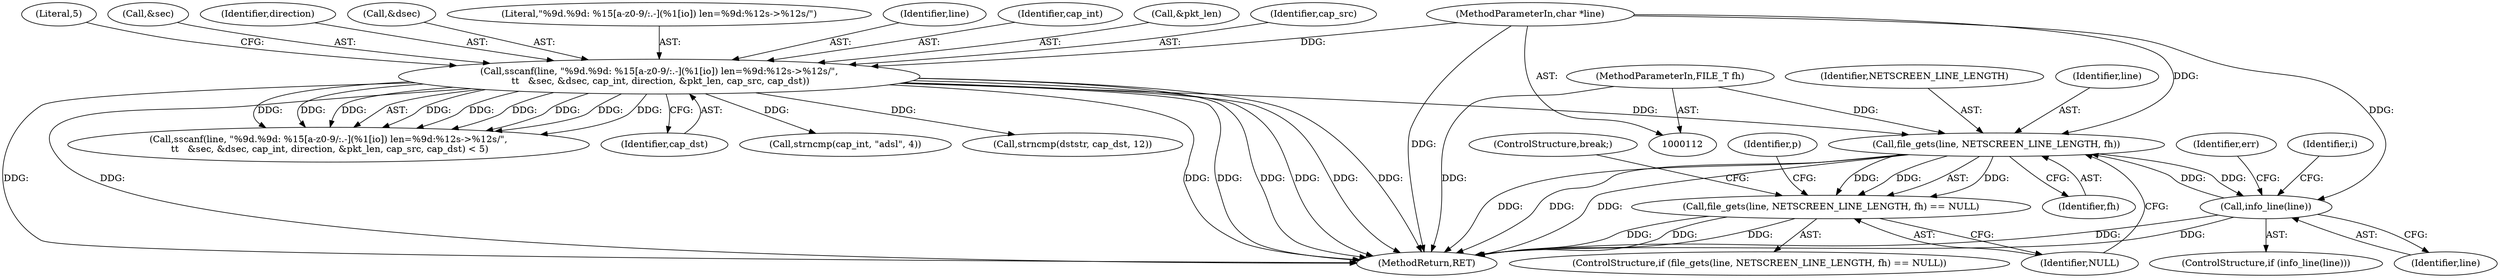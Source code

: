 digraph "0_wireshark_11edc83b98a61e890d7bb01855389d40e984ea82@API" {
"1000247" [label="(Call,file_gets(line, NETSCREEN_LINE_LENGTH, fh))"];
"1000289" [label="(Call,info_line(line))"];
"1000247" [label="(Call,file_gets(line, NETSCREEN_LINE_LENGTH, fh))"];
"1000153" [label="(Call,sscanf(line, \"%9d.%9d: %15[a-z0-9/:.-](%1[io]) len=%9d:%12s->%12s/\",\n \t\t   &sec, &dsec, cap_int, direction, &pkt_len, cap_src, cap_dst))"];
"1000116" [label="(MethodParameterIn,char *line)"];
"1000113" [label="(MethodParameterIn,FILE_T fh)"];
"1000246" [label="(Call,file_gets(line, NETSCREEN_LINE_LENGTH, fh) == NULL)"];
"1000249" [label="(Identifier,NETSCREEN_LINE_LENGTH)"];
"1000116" [label="(MethodParameterIn,char *line)"];
"1000247" [label="(Call,file_gets(line, NETSCREEN_LINE_LENGTH, fh))"];
"1000303" [label="(Identifier,err)"];
"1000288" [label="(ControlStructure,if (info_line(line)))"];
"1000251" [label="(Identifier,NULL)"];
"1000295" [label="(Identifier,i)"];
"1000166" [label="(Literal,5)"];
"1000380" [label="(Call,strncmp(dststr, cap_dst, 12))"];
"1000253" [label="(ControlStructure,break;)"];
"1000256" [label="(Identifier,p)"];
"1000113" [label="(MethodParameterIn,FILE_T fh)"];
"1000422" [label="(MethodReturn,RET)"];
"1000156" [label="(Call,&sec)"];
"1000152" [label="(Call,sscanf(line, \"%9d.%9d: %15[a-z0-9/:.-](%1[io]) len=%9d:%12s->%12s/\",\n \t\t   &sec, &dsec, cap_int, direction, &pkt_len, cap_src, cap_dst) < 5)"];
"1000246" [label="(Call,file_gets(line, NETSCREEN_LINE_LENGTH, fh) == NULL)"];
"1000165" [label="(Identifier,cap_dst)"];
"1000350" [label="(Call,strncmp(cap_int, \"adsl\", 4))"];
"1000161" [label="(Identifier,direction)"];
"1000158" [label="(Call,&dsec)"];
"1000289" [label="(Call,info_line(line))"];
"1000245" [label="(ControlStructure,if (file_gets(line, NETSCREEN_LINE_LENGTH, fh) == NULL))"];
"1000250" [label="(Identifier,fh)"];
"1000155" [label="(Literal,\"%9d.%9d: %15[a-z0-9/:.-](%1[io]) len=%9d:%12s->%12s/\")"];
"1000154" [label="(Identifier,line)"];
"1000248" [label="(Identifier,line)"];
"1000160" [label="(Identifier,cap_int)"];
"1000162" [label="(Call,&pkt_len)"];
"1000164" [label="(Identifier,cap_src)"];
"1000153" [label="(Call,sscanf(line, \"%9d.%9d: %15[a-z0-9/:.-](%1[io]) len=%9d:%12s->%12s/\",\n \t\t   &sec, &dsec, cap_int, direction, &pkt_len, cap_src, cap_dst))"];
"1000290" [label="(Identifier,line)"];
"1000247" -> "1000246"  [label="AST: "];
"1000247" -> "1000250"  [label="CFG: "];
"1000248" -> "1000247"  [label="AST: "];
"1000249" -> "1000247"  [label="AST: "];
"1000250" -> "1000247"  [label="AST: "];
"1000251" -> "1000247"  [label="CFG: "];
"1000247" -> "1000422"  [label="DDG: "];
"1000247" -> "1000422"  [label="DDG: "];
"1000247" -> "1000422"  [label="DDG: "];
"1000247" -> "1000246"  [label="DDG: "];
"1000247" -> "1000246"  [label="DDG: "];
"1000247" -> "1000246"  [label="DDG: "];
"1000289" -> "1000247"  [label="DDG: "];
"1000153" -> "1000247"  [label="DDG: "];
"1000116" -> "1000247"  [label="DDG: "];
"1000113" -> "1000247"  [label="DDG: "];
"1000247" -> "1000289"  [label="DDG: "];
"1000289" -> "1000288"  [label="AST: "];
"1000289" -> "1000290"  [label="CFG: "];
"1000290" -> "1000289"  [label="AST: "];
"1000295" -> "1000289"  [label="CFG: "];
"1000303" -> "1000289"  [label="CFG: "];
"1000289" -> "1000422"  [label="DDG: "];
"1000289" -> "1000422"  [label="DDG: "];
"1000116" -> "1000289"  [label="DDG: "];
"1000153" -> "1000152"  [label="AST: "];
"1000153" -> "1000165"  [label="CFG: "];
"1000154" -> "1000153"  [label="AST: "];
"1000155" -> "1000153"  [label="AST: "];
"1000156" -> "1000153"  [label="AST: "];
"1000158" -> "1000153"  [label="AST: "];
"1000160" -> "1000153"  [label="AST: "];
"1000161" -> "1000153"  [label="AST: "];
"1000162" -> "1000153"  [label="AST: "];
"1000164" -> "1000153"  [label="AST: "];
"1000165" -> "1000153"  [label="AST: "];
"1000166" -> "1000153"  [label="CFG: "];
"1000153" -> "1000422"  [label="DDG: "];
"1000153" -> "1000422"  [label="DDG: "];
"1000153" -> "1000422"  [label="DDG: "];
"1000153" -> "1000422"  [label="DDG: "];
"1000153" -> "1000422"  [label="DDG: "];
"1000153" -> "1000422"  [label="DDG: "];
"1000153" -> "1000422"  [label="DDG: "];
"1000153" -> "1000422"  [label="DDG: "];
"1000153" -> "1000152"  [label="DDG: "];
"1000153" -> "1000152"  [label="DDG: "];
"1000153" -> "1000152"  [label="DDG: "];
"1000153" -> "1000152"  [label="DDG: "];
"1000153" -> "1000152"  [label="DDG: "];
"1000153" -> "1000152"  [label="DDG: "];
"1000153" -> "1000152"  [label="DDG: "];
"1000153" -> "1000152"  [label="DDG: "];
"1000153" -> "1000152"  [label="DDG: "];
"1000116" -> "1000153"  [label="DDG: "];
"1000153" -> "1000350"  [label="DDG: "];
"1000153" -> "1000380"  [label="DDG: "];
"1000116" -> "1000112"  [label="AST: "];
"1000116" -> "1000422"  [label="DDG: "];
"1000113" -> "1000112"  [label="AST: "];
"1000113" -> "1000422"  [label="DDG: "];
"1000246" -> "1000245"  [label="AST: "];
"1000246" -> "1000251"  [label="CFG: "];
"1000251" -> "1000246"  [label="AST: "];
"1000253" -> "1000246"  [label="CFG: "];
"1000256" -> "1000246"  [label="CFG: "];
"1000246" -> "1000422"  [label="DDG: "];
"1000246" -> "1000422"  [label="DDG: "];
"1000246" -> "1000422"  [label="DDG: "];
}
